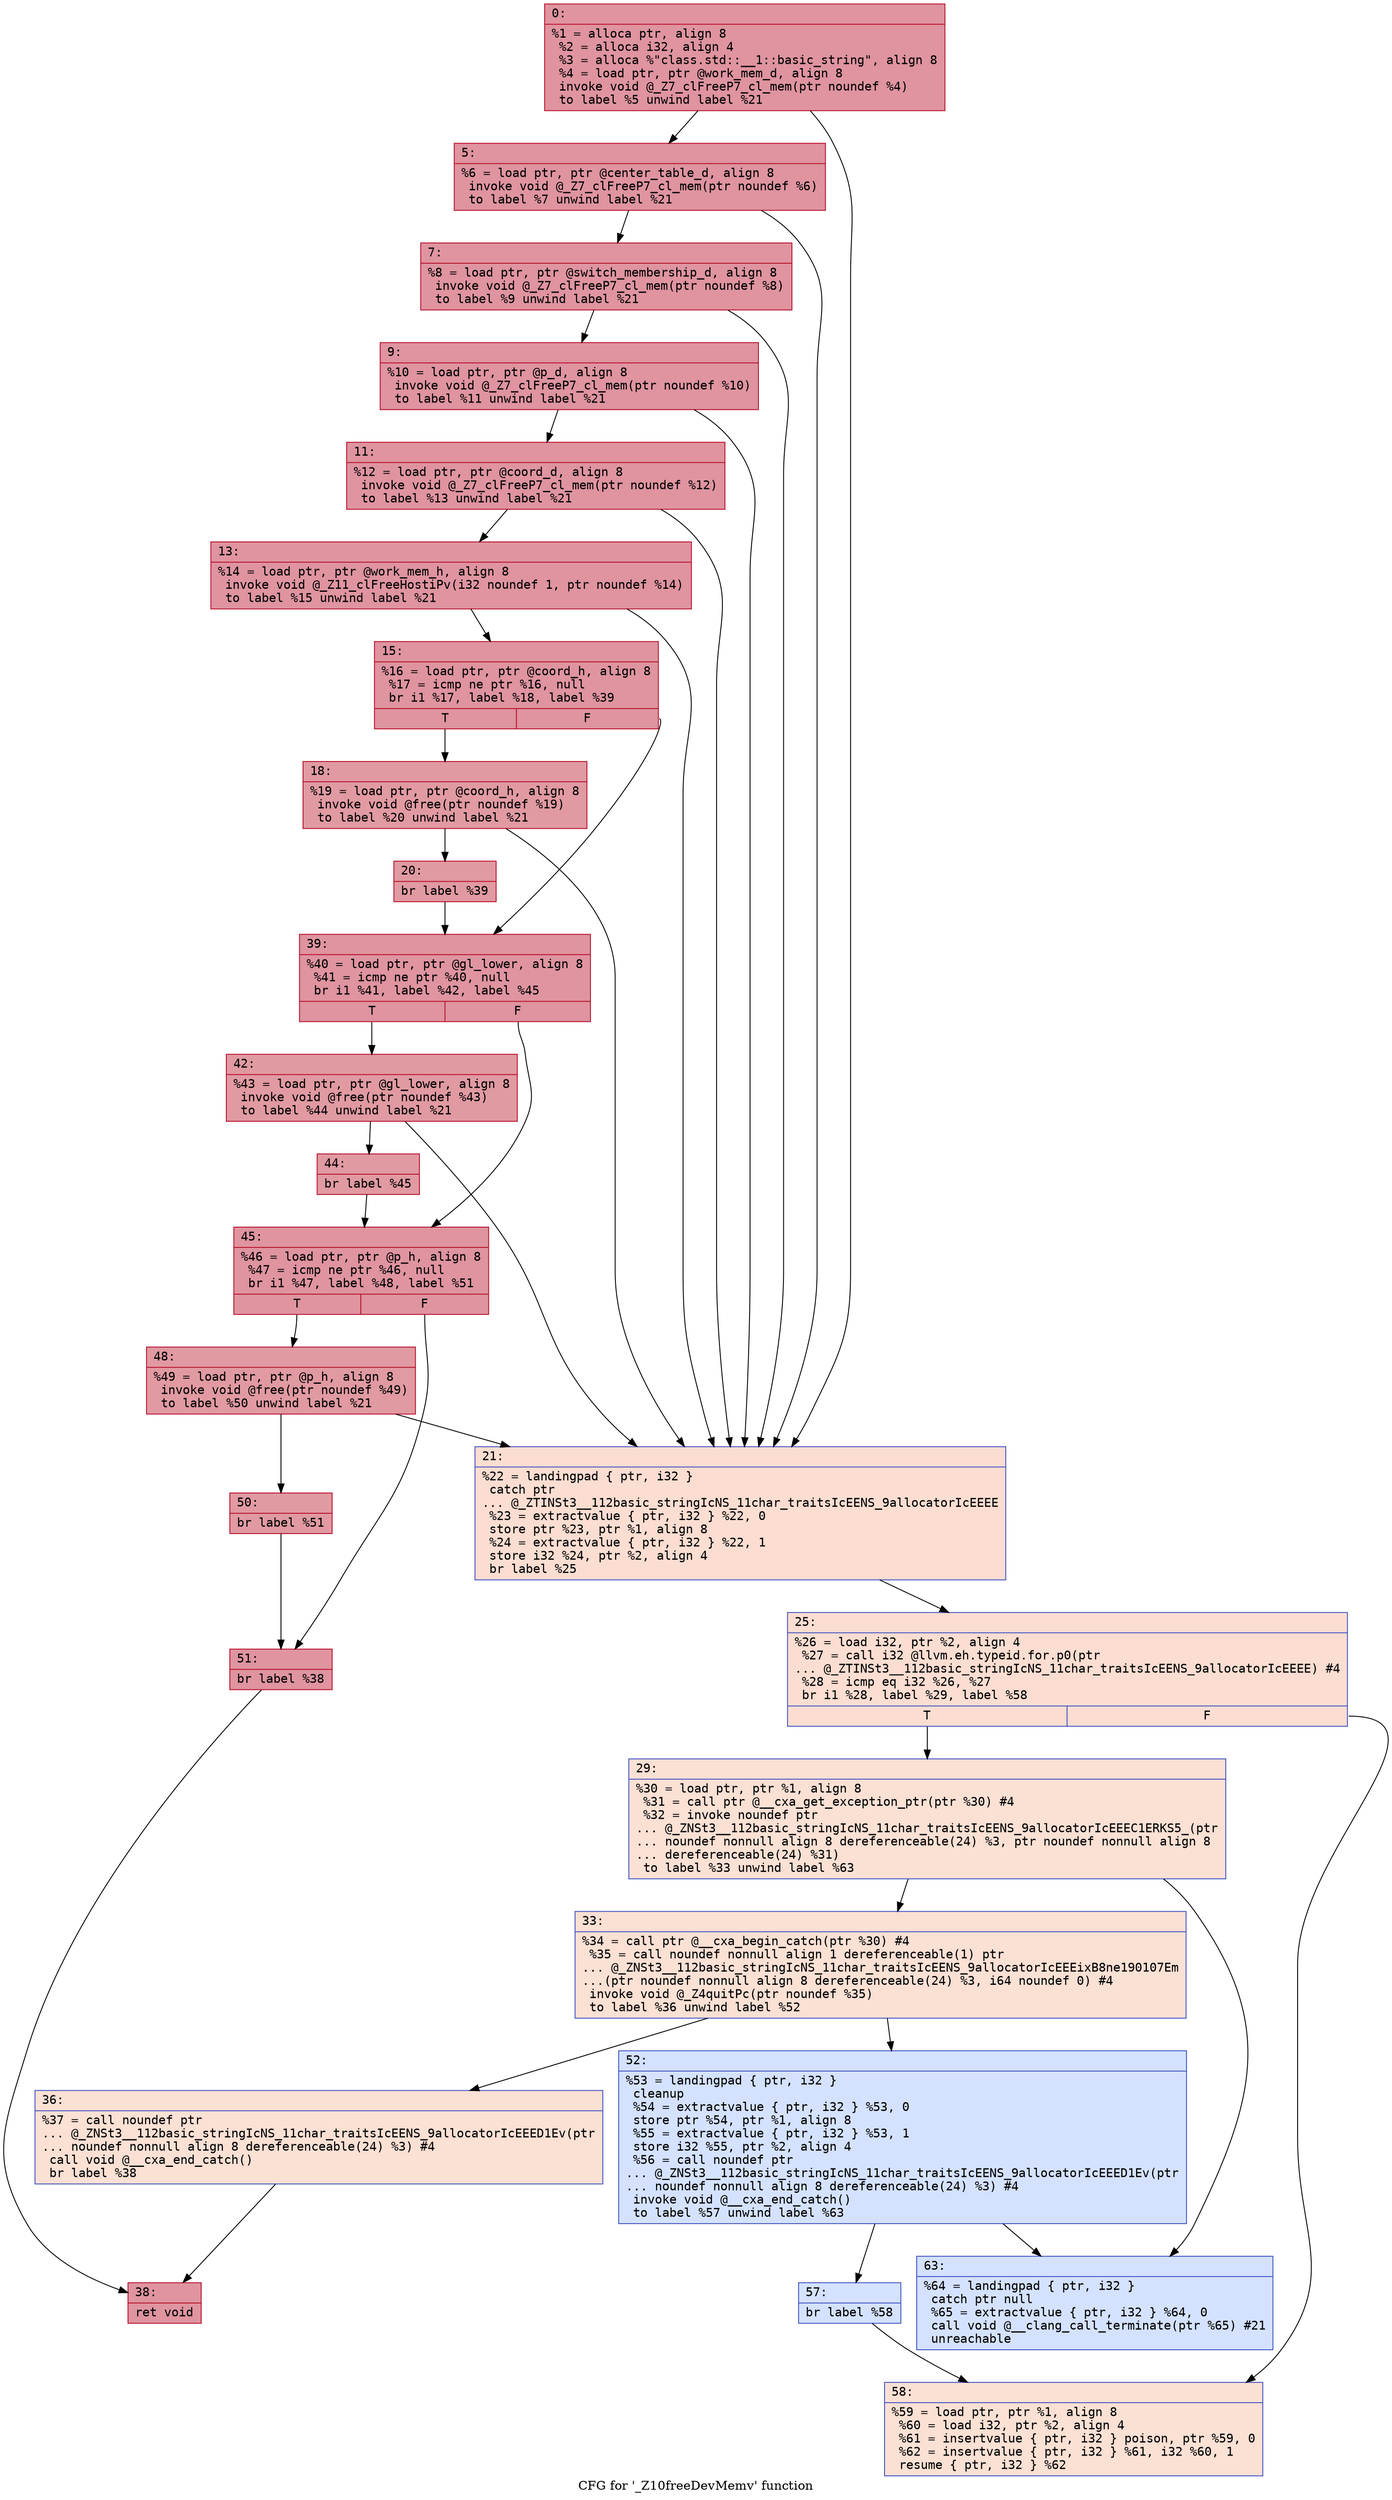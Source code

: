 digraph "CFG for '_Z10freeDevMemv' function" {
	label="CFG for '_Z10freeDevMemv' function";

	Node0x60000090f7a0 [shape=record,color="#b70d28ff", style=filled, fillcolor="#b70d2870" fontname="Courier",label="{0:\l|  %1 = alloca ptr, align 8\l  %2 = alloca i32, align 4\l  %3 = alloca %\"class.std::__1::basic_string\", align 8\l  %4 = load ptr, ptr @work_mem_d, align 8\l  invoke void @_Z7_clFreeP7_cl_mem(ptr noundef %4)\l          to label %5 unwind label %21\l}"];
	Node0x60000090f7a0 -> Node0x60000090f7f0[tooltip="0 -> 5\nProbability 100.00%" ];
	Node0x60000090f7a0 -> Node0x60000090fa70[tooltip="0 -> 21\nProbability 0.00%" ];
	Node0x60000090f7f0 [shape=record,color="#b70d28ff", style=filled, fillcolor="#b70d2870" fontname="Courier",label="{5:\l|  %6 = load ptr, ptr @center_table_d, align 8\l  invoke void @_Z7_clFreeP7_cl_mem(ptr noundef %6)\l          to label %7 unwind label %21\l}"];
	Node0x60000090f7f0 -> Node0x60000090f840[tooltip="5 -> 7\nProbability 100.00%" ];
	Node0x60000090f7f0 -> Node0x60000090fa70[tooltip="5 -> 21\nProbability 0.00%" ];
	Node0x60000090f840 [shape=record,color="#b70d28ff", style=filled, fillcolor="#b70d2870" fontname="Courier",label="{7:\l|  %8 = load ptr, ptr @switch_membership_d, align 8\l  invoke void @_Z7_clFreeP7_cl_mem(ptr noundef %8)\l          to label %9 unwind label %21\l}"];
	Node0x60000090f840 -> Node0x60000090f890[tooltip="7 -> 9\nProbability 100.00%" ];
	Node0x60000090f840 -> Node0x60000090fa70[tooltip="7 -> 21\nProbability 0.00%" ];
	Node0x60000090f890 [shape=record,color="#b70d28ff", style=filled, fillcolor="#b70d2870" fontname="Courier",label="{9:\l|  %10 = load ptr, ptr @p_d, align 8\l  invoke void @_Z7_clFreeP7_cl_mem(ptr noundef %10)\l          to label %11 unwind label %21\l}"];
	Node0x60000090f890 -> Node0x60000090f8e0[tooltip="9 -> 11\nProbability 100.00%" ];
	Node0x60000090f890 -> Node0x60000090fa70[tooltip="9 -> 21\nProbability 0.00%" ];
	Node0x60000090f8e0 [shape=record,color="#b70d28ff", style=filled, fillcolor="#b70d2870" fontname="Courier",label="{11:\l|  %12 = load ptr, ptr @coord_d, align 8\l  invoke void @_Z7_clFreeP7_cl_mem(ptr noundef %12)\l          to label %13 unwind label %21\l}"];
	Node0x60000090f8e0 -> Node0x60000090f930[tooltip="11 -> 13\nProbability 100.00%" ];
	Node0x60000090f8e0 -> Node0x60000090fa70[tooltip="11 -> 21\nProbability 0.00%" ];
	Node0x60000090f930 [shape=record,color="#b70d28ff", style=filled, fillcolor="#b70d2870" fontname="Courier",label="{13:\l|  %14 = load ptr, ptr @work_mem_h, align 8\l  invoke void @_Z11_clFreeHostiPv(i32 noundef 1, ptr noundef %14)\l          to label %15 unwind label %21\l}"];
	Node0x60000090f930 -> Node0x60000090f980[tooltip="13 -> 15\nProbability 100.00%" ];
	Node0x60000090f930 -> Node0x60000090fa70[tooltip="13 -> 21\nProbability 0.00%" ];
	Node0x60000090f980 [shape=record,color="#b70d28ff", style=filled, fillcolor="#b70d2870" fontname="Courier",label="{15:\l|  %16 = load ptr, ptr @coord_h, align 8\l  %17 = icmp ne ptr %16, null\l  br i1 %17, label %18, label %39\l|{<s0>T|<s1>F}}"];
	Node0x60000090f980:s0 -> Node0x60000090f9d0[tooltip="15 -> 18\nProbability 62.50%" ];
	Node0x60000090f980:s1 -> Node0x60000090fc50[tooltip="15 -> 39\nProbability 37.50%" ];
	Node0x60000090f9d0 [shape=record,color="#b70d28ff", style=filled, fillcolor="#bb1b2c70" fontname="Courier",label="{18:\l|  %19 = load ptr, ptr @coord_h, align 8\l  invoke void @free(ptr noundef %19)\l          to label %20 unwind label %21\l}"];
	Node0x60000090f9d0 -> Node0x60000090fa20[tooltip="18 -> 20\nProbability 100.00%" ];
	Node0x60000090f9d0 -> Node0x60000090fa70[tooltip="18 -> 21\nProbability 0.00%" ];
	Node0x60000090fa20 [shape=record,color="#b70d28ff", style=filled, fillcolor="#bb1b2c70" fontname="Courier",label="{20:\l|  br label %39\l}"];
	Node0x60000090fa20 -> Node0x60000090fc50[tooltip="20 -> 39\nProbability 100.00%" ];
	Node0x60000090fa70 [shape=record,color="#3d50c3ff", style=filled, fillcolor="#f7b39670" fontname="Courier",label="{21:\l|  %22 = landingpad \{ ptr, i32 \}\l          catch ptr\l... @_ZTINSt3__112basic_stringIcNS_11char_traitsIcEENS_9allocatorIcEEEE\l  %23 = extractvalue \{ ptr, i32 \} %22, 0\l  store ptr %23, ptr %1, align 8\l  %24 = extractvalue \{ ptr, i32 \} %22, 1\l  store i32 %24, ptr %2, align 4\l  br label %25\l}"];
	Node0x60000090fa70 -> Node0x60000090fac0[tooltip="21 -> 25\nProbability 100.00%" ];
	Node0x60000090fac0 [shape=record,color="#3d50c3ff", style=filled, fillcolor="#f7b39670" fontname="Courier",label="{25:\l|  %26 = load i32, ptr %2, align 4\l  %27 = call i32 @llvm.eh.typeid.for.p0(ptr\l... @_ZTINSt3__112basic_stringIcNS_11char_traitsIcEENS_9allocatorIcEEEE) #4\l  %28 = icmp eq i32 %26, %27\l  br i1 %28, label %29, label %58\l|{<s0>T|<s1>F}}"];
	Node0x60000090fac0:s0 -> Node0x60000090fb10[tooltip="25 -> 29\nProbability 50.00%" ];
	Node0x60000090fac0:s1 -> Node0x60000090ff20[tooltip="25 -> 58\nProbability 50.00%" ];
	Node0x60000090fb10 [shape=record,color="#3d50c3ff", style=filled, fillcolor="#f7b99e70" fontname="Courier",label="{29:\l|  %30 = load ptr, ptr %1, align 8\l  %31 = call ptr @__cxa_get_exception_ptr(ptr %30) #4\l  %32 = invoke noundef ptr\l... @_ZNSt3__112basic_stringIcNS_11char_traitsIcEENS_9allocatorIcEEEC1ERKS5_(ptr\l... noundef nonnull align 8 dereferenceable(24) %3, ptr noundef nonnull align 8\l... dereferenceable(24) %31)\l          to label %33 unwind label %63\l}"];
	Node0x60000090fb10 -> Node0x60000090fb60[tooltip="29 -> 33\nProbability 100.00%" ];
	Node0x60000090fb10 -> Node0x60000090ff70[tooltip="29 -> 63\nProbability 0.00%" ];
	Node0x60000090fb60 [shape=record,color="#3d50c3ff", style=filled, fillcolor="#f7b99e70" fontname="Courier",label="{33:\l|  %34 = call ptr @__cxa_begin_catch(ptr %30) #4\l  %35 = call noundef nonnull align 1 dereferenceable(1) ptr\l... @_ZNSt3__112basic_stringIcNS_11char_traitsIcEENS_9allocatorIcEEEixB8ne190107Em\l...(ptr noundef nonnull align 8 dereferenceable(24) %3, i64 noundef 0) #4\l  invoke void @_Z4quitPc(ptr noundef %35)\l          to label %36 unwind label %52\l}"];
	Node0x60000090fb60 -> Node0x60000090fbb0[tooltip="33 -> 36\nProbability 100.00%" ];
	Node0x60000090fb60 -> Node0x60000090fe80[tooltip="33 -> 52\nProbability 0.00%" ];
	Node0x60000090fbb0 [shape=record,color="#3d50c3ff", style=filled, fillcolor="#f7b99e70" fontname="Courier",label="{36:\l|  %37 = call noundef ptr\l... @_ZNSt3__112basic_stringIcNS_11char_traitsIcEENS_9allocatorIcEEED1Ev(ptr\l... noundef nonnull align 8 dereferenceable(24) %3) #4\l  call void @__cxa_end_catch()\l  br label %38\l}"];
	Node0x60000090fbb0 -> Node0x60000090fc00[tooltip="36 -> 38\nProbability 100.00%" ];
	Node0x60000090fc00 [shape=record,color="#b70d28ff", style=filled, fillcolor="#b70d2870" fontname="Courier",label="{38:\l|  ret void\l}"];
	Node0x60000090fc50 [shape=record,color="#b70d28ff", style=filled, fillcolor="#b70d2870" fontname="Courier",label="{39:\l|  %40 = load ptr, ptr @gl_lower, align 8\l  %41 = icmp ne ptr %40, null\l  br i1 %41, label %42, label %45\l|{<s0>T|<s1>F}}"];
	Node0x60000090fc50:s0 -> Node0x60000090fca0[tooltip="39 -> 42\nProbability 62.50%" ];
	Node0x60000090fc50:s1 -> Node0x60000090fd40[tooltip="39 -> 45\nProbability 37.50%" ];
	Node0x60000090fca0 [shape=record,color="#b70d28ff", style=filled, fillcolor="#bb1b2c70" fontname="Courier",label="{42:\l|  %43 = load ptr, ptr @gl_lower, align 8\l  invoke void @free(ptr noundef %43)\l          to label %44 unwind label %21\l}"];
	Node0x60000090fca0 -> Node0x60000090fcf0[tooltip="42 -> 44\nProbability 100.00%" ];
	Node0x60000090fca0 -> Node0x60000090fa70[tooltip="42 -> 21\nProbability 0.00%" ];
	Node0x60000090fcf0 [shape=record,color="#b70d28ff", style=filled, fillcolor="#bb1b2c70" fontname="Courier",label="{44:\l|  br label %45\l}"];
	Node0x60000090fcf0 -> Node0x60000090fd40[tooltip="44 -> 45\nProbability 100.00%" ];
	Node0x60000090fd40 [shape=record,color="#b70d28ff", style=filled, fillcolor="#b70d2870" fontname="Courier",label="{45:\l|  %46 = load ptr, ptr @p_h, align 8\l  %47 = icmp ne ptr %46, null\l  br i1 %47, label %48, label %51\l|{<s0>T|<s1>F}}"];
	Node0x60000090fd40:s0 -> Node0x60000090fd90[tooltip="45 -> 48\nProbability 62.50%" ];
	Node0x60000090fd40:s1 -> Node0x60000090fe30[tooltip="45 -> 51\nProbability 37.50%" ];
	Node0x60000090fd90 [shape=record,color="#b70d28ff", style=filled, fillcolor="#bb1b2c70" fontname="Courier",label="{48:\l|  %49 = load ptr, ptr @p_h, align 8\l  invoke void @free(ptr noundef %49)\l          to label %50 unwind label %21\l}"];
	Node0x60000090fd90 -> Node0x60000090fde0[tooltip="48 -> 50\nProbability 100.00%" ];
	Node0x60000090fd90 -> Node0x60000090fa70[tooltip="48 -> 21\nProbability 0.00%" ];
	Node0x60000090fde0 [shape=record,color="#b70d28ff", style=filled, fillcolor="#bb1b2c70" fontname="Courier",label="{50:\l|  br label %51\l}"];
	Node0x60000090fde0 -> Node0x60000090fe30[tooltip="50 -> 51\nProbability 100.00%" ];
	Node0x60000090fe30 [shape=record,color="#b70d28ff", style=filled, fillcolor="#b70d2870" fontname="Courier",label="{51:\l|  br label %38\l}"];
	Node0x60000090fe30 -> Node0x60000090fc00[tooltip="51 -> 38\nProbability 100.00%" ];
	Node0x60000090fe80 [shape=record,color="#3d50c3ff", style=filled, fillcolor="#9ebeff70" fontname="Courier",label="{52:\l|  %53 = landingpad \{ ptr, i32 \}\l          cleanup\l  %54 = extractvalue \{ ptr, i32 \} %53, 0\l  store ptr %54, ptr %1, align 8\l  %55 = extractvalue \{ ptr, i32 \} %53, 1\l  store i32 %55, ptr %2, align 4\l  %56 = call noundef ptr\l... @_ZNSt3__112basic_stringIcNS_11char_traitsIcEENS_9allocatorIcEEED1Ev(ptr\l... noundef nonnull align 8 dereferenceable(24) %3) #4\l  invoke void @__cxa_end_catch()\l          to label %57 unwind label %63\l}"];
	Node0x60000090fe80 -> Node0x60000090fed0[tooltip="52 -> 57\nProbability 100.00%" ];
	Node0x60000090fe80 -> Node0x60000090ff70[tooltip="52 -> 63\nProbability 0.00%" ];
	Node0x60000090fed0 [shape=record,color="#3d50c3ff", style=filled, fillcolor="#9ebeff70" fontname="Courier",label="{57:\l|  br label %58\l}"];
	Node0x60000090fed0 -> Node0x60000090ff20[tooltip="57 -> 58\nProbability 100.00%" ];
	Node0x60000090ff20 [shape=record,color="#3d50c3ff", style=filled, fillcolor="#f7b99e70" fontname="Courier",label="{58:\l|  %59 = load ptr, ptr %1, align 8\l  %60 = load i32, ptr %2, align 4\l  %61 = insertvalue \{ ptr, i32 \} poison, ptr %59, 0\l  %62 = insertvalue \{ ptr, i32 \} %61, i32 %60, 1\l  resume \{ ptr, i32 \} %62\l}"];
	Node0x60000090ff70 [shape=record,color="#3d50c3ff", style=filled, fillcolor="#9ebeff70" fontname="Courier",label="{63:\l|  %64 = landingpad \{ ptr, i32 \}\l          catch ptr null\l  %65 = extractvalue \{ ptr, i32 \} %64, 0\l  call void @__clang_call_terminate(ptr %65) #21\l  unreachable\l}"];
}
